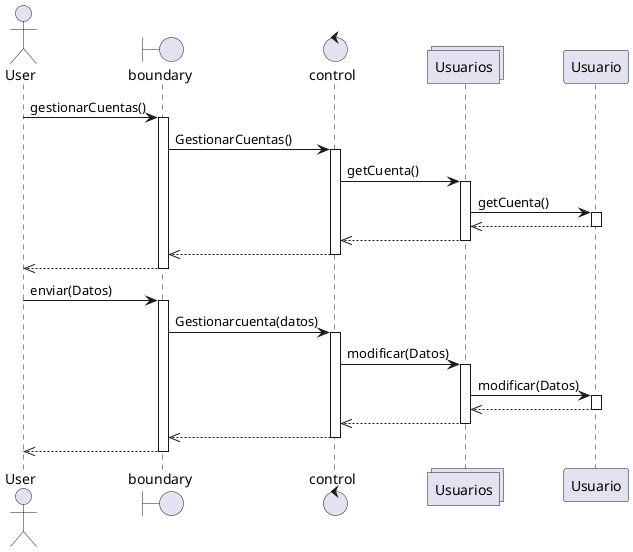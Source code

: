 @startuml Administrar perfil
actor "User" as Administrador
boundary boundary
control control
collections Usuarios as Usuarios 
participant "Usuario" as user
Administrador->boundary: gestionarCuentas()
activate boundary
boundary->control:GestionarCuentas()
activate control
control->Usuarios:getCuenta()
activate Usuarios
Usuarios->user:getCuenta()
activate user
Usuarios<<--user
deactivate user
control<<--Usuarios
deactivate Usuarios
boundary<<--control
deactivate control
Administrador<<--boundary
deactivate boundary

Administrador->boundary: enviar(Datos)
activate boundary
boundary->control:Gestionarcuenta(datos)

activate control
control->Usuarios:modificar(Datos)
activate Usuarios
Usuarios->user:modificar(Datos)
activate user
Usuarios<<--user
deactivate user
control<<--Usuarios
deactivate Usuarios
boundary<<--control
deactivate control
Administrador<<--boundary
deactivate boundary
@enduml